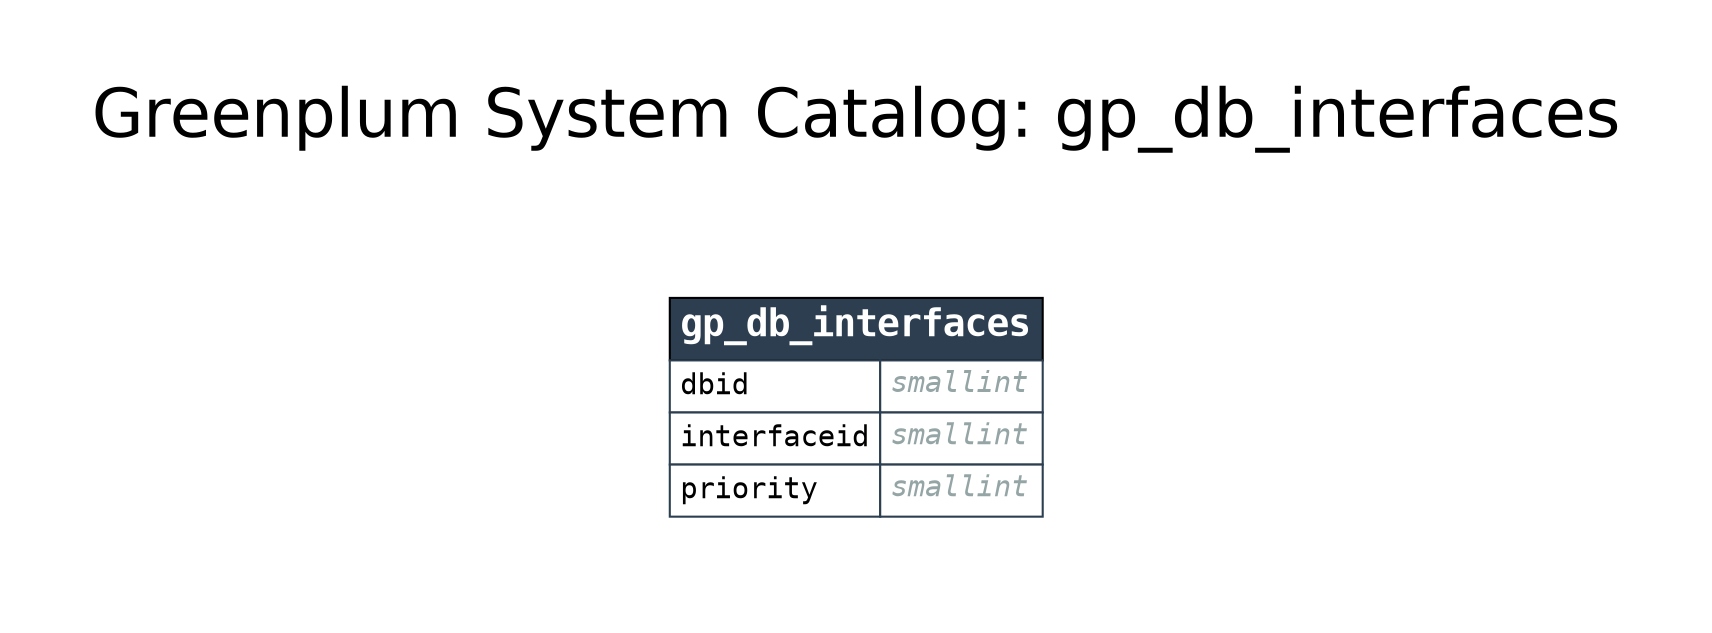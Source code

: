 digraph GPDB {

    label="Greenplum System Catalog: gp_db_interfaces";
    labelloc="t";
    fontname="Helvetica"
    fontsize=32
    

    pad=0.5;
    nodesep=0.5;
    ranksep=0.5;
    rankdir=LR;
    node [shape = "plaintext"];

    
    subgraph cluster_from {
        rankdir=TB
        style=invis;

        
    }
    
    subgraph cluster_selected {
        rankdir=TB
        style=invis;

        
            gp_db_interfaces [label = <<FONT FACE="monospace"><TABLE BORDER="0" CELLBORDER="1" CELLSPACING="0" CELLPADDING="4">
<TR><TD BGCOLOR="#2c3e50" ALIGN="CENTER" COLSPAN="2"><FONT COLOR="#FFFFFF" POINT-SIZE="18"><B>gp_db_interfaces</B></FONT></TD></TR>

<TR>
<TD COLOR="#2c3e50" BGCOLOR="#FFFFFF" ALIGN="LEFT" PORT="dbid_in"><FONT COLOR="#000000">dbid</FONT></TD>
<TD COLOR="#2c3e50" BGCOLOR="#FFFFFF" ALIGN="LEFT" PORT="dbid_out"><FONT COLOR="#95a5a6"><I>smallint</I></FONT></TD>
</TR>

<TR>
<TD COLOR="#2c3e50" BGCOLOR="#FFFFFF" ALIGN="LEFT" PORT="interfaceid_in"><FONT COLOR="#000000">interfaceid</FONT></TD>
<TD COLOR="#2c3e50" BGCOLOR="#FFFFFF" ALIGN="LEFT" PORT="interfaceid_out"><FONT COLOR="#95a5a6"><I>smallint</I></FONT></TD>
</TR>

<TR>
<TD COLOR="#2c3e50" BGCOLOR="#FFFFFF" ALIGN="LEFT" PORT="priority_in"><FONT COLOR="#000000">priority</FONT></TD>
<TD COLOR="#2c3e50" BGCOLOR="#FFFFFF" ALIGN="LEFT" PORT="priority_out"><FONT COLOR="#95a5a6"><I>smallint</I></FONT></TD>
</TR>

</TABLE></FONT>> name = "gp_db_interfaces" URL = "gp_db_interfaces.svg"];
        
    }
    
    subgraph cluster_to {
        rankdir=TB
        style=invis;

        
    }
    

    

}